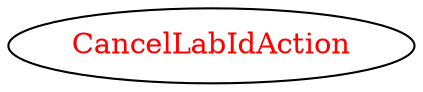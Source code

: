 digraph dependencyGraph {
 concentrate=true;
 ranksep="2.0";
 rankdir="LR"; 
 splines="ortho";
"CancelLabIdAction" [fontcolor="red"];
}